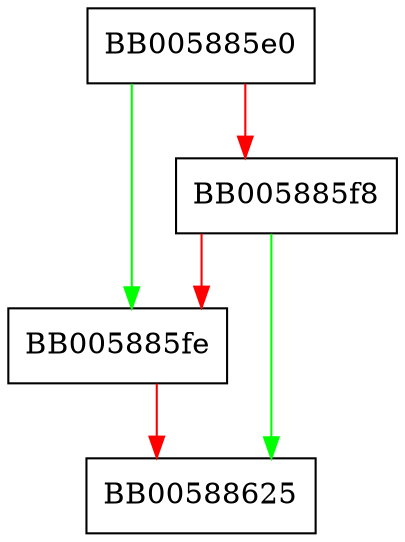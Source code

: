 digraph EC_KEY_set_public_key {
  node [shape="box"];
  graph [splines=ortho];
  BB005885e0 -> BB005885fe [color="green"];
  BB005885e0 -> BB005885f8 [color="red"];
  BB005885f8 -> BB00588625 [color="green"];
  BB005885f8 -> BB005885fe [color="red"];
  BB005885fe -> BB00588625 [color="red"];
}